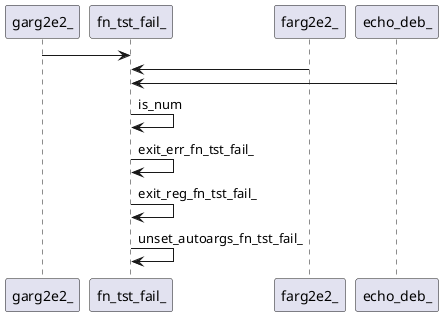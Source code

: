 @startuml rete
garg2e2_ -> fn_tst_fail_ 
farg2e2_ -> fn_tst_fail_
echo_deb_ -> fn_tst_fail_
fn_tst_fail_ -> fn_tst_fail_:is_num
fn_tst_fail_ -> fn_tst_fail_:exit_err_fn_tst_fail_
fn_tst_fail_ -> fn_tst_fail_:exit_reg_fn_tst_fail_
fn_tst_fail_ -> fn_tst_fail_:unset_autoargs_fn_tst_fail_
' {wrap_fn}
' fnn o-> fn_tst_fail_
' {body_fn}
@enduml